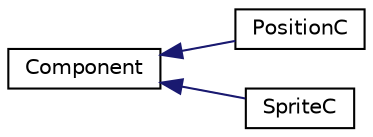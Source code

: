 digraph "Graphical Class Hierarchy"
{
 // LATEX_PDF_SIZE
  edge [fontname="Helvetica",fontsize="10",labelfontname="Helvetica",labelfontsize="10"];
  node [fontname="Helvetica",fontsize="10",shape=record];
  rankdir="LR";
  Node0 [label="Component",height=0.2,width=0.4,color="black", fillcolor="white", style="filled",URL="$class_component.html",tooltip=" "];
  Node0 -> Node1 [dir="back",color="midnightblue",fontsize="10",style="solid",fontname="Helvetica"];
  Node1 [label="PositionC",height=0.2,width=0.4,color="black", fillcolor="white", style="filled",URL="$class_position_c.html",tooltip=" "];
  Node0 -> Node2 [dir="back",color="midnightblue",fontsize="10",style="solid",fontname="Helvetica"];
  Node2 [label="SpriteC",height=0.2,width=0.4,color="black", fillcolor="white", style="filled",URL="$class_sprite_c.html",tooltip=" "];
}
